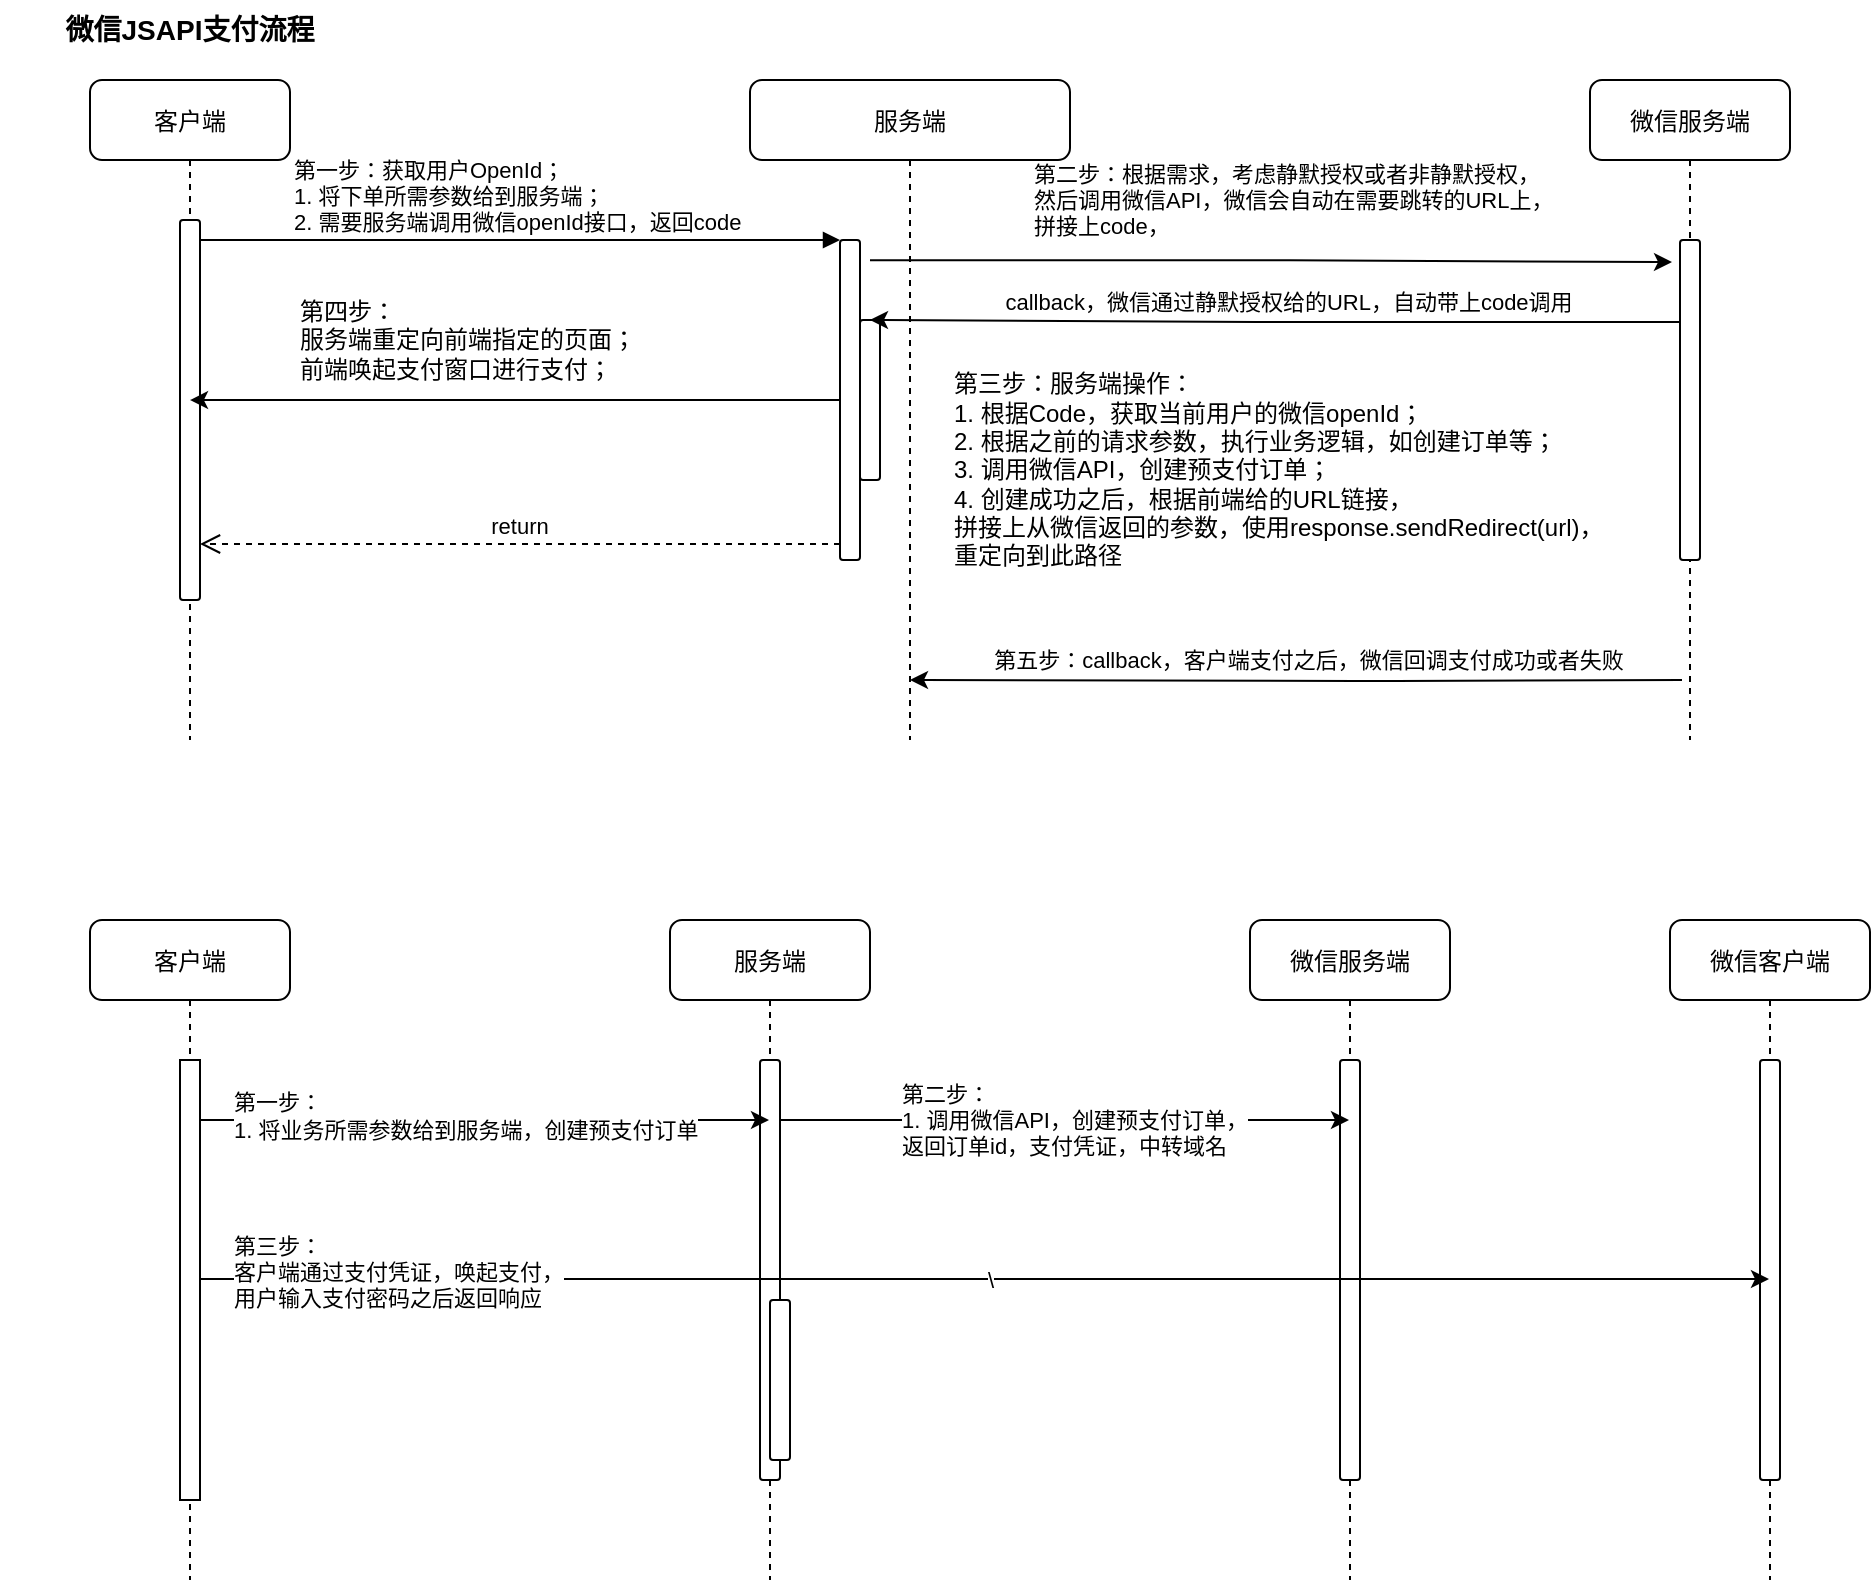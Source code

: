 <mxfile version="20.8.16" type="github">
  <diagram id="kgpKYQtTHZ0yAKxKKP6v" name="Page-1">
    <mxGraphModel dx="1434" dy="764" grid="1" gridSize="10" guides="1" tooltips="1" connect="1" arrows="1" fold="1" page="1" pageScale="1" pageWidth="850" pageHeight="1100" math="0" shadow="0">
      <root>
        <mxCell id="0" />
        <mxCell id="1" parent="0" />
        <mxCell id="3nuBFxr9cyL0pnOWT2aG-1" value="客户端" style="shape=umlLifeline;perimeter=lifelinePerimeter;container=1;collapsible=0;recursiveResize=0;rounded=1;shadow=0;strokeWidth=1;labelBackgroundColor=none;" parent="1" vertex="1">
          <mxGeometry x="70" y="70" width="100" height="330" as="geometry" />
        </mxCell>
        <mxCell id="3nuBFxr9cyL0pnOWT2aG-2" value="" style="points=[];perimeter=orthogonalPerimeter;rounded=1;shadow=0;strokeWidth=1;labelBackgroundColor=none;" parent="3nuBFxr9cyL0pnOWT2aG-1" vertex="1">
          <mxGeometry x="45" y="70" width="10" height="190" as="geometry" />
        </mxCell>
        <mxCell id="3nuBFxr9cyL0pnOWT2aG-5" value="服务端" style="shape=umlLifeline;perimeter=lifelinePerimeter;container=1;collapsible=0;recursiveResize=0;rounded=1;shadow=0;strokeWidth=1;labelBackgroundColor=none;" parent="1" vertex="1">
          <mxGeometry x="400" y="70" width="160" height="330" as="geometry" />
        </mxCell>
        <mxCell id="3nuBFxr9cyL0pnOWT2aG-6" value="" style="points=[];perimeter=orthogonalPerimeter;rounded=1;shadow=0;strokeWidth=1;labelBackgroundColor=none;" parent="3nuBFxr9cyL0pnOWT2aG-5" vertex="1">
          <mxGeometry x="45" y="80" width="10" height="160" as="geometry" />
        </mxCell>
        <mxCell id="ObNGvsx8ZHt5MPZp7QAw-8" value="" style="points=[];perimeter=orthogonalPerimeter;rounded=1;shadow=0;strokeWidth=1;labelBackgroundColor=none;" parent="3nuBFxr9cyL0pnOWT2aG-5" vertex="1">
          <mxGeometry x="55" y="120" width="10" height="80" as="geometry" />
        </mxCell>
        <mxCell id="ObNGvsx8ZHt5MPZp7QAw-6" style="edgeStyle=orthogonalEdgeStyle;rounded=1;orthogonalLoop=1;jettySize=auto;html=1;exitX=0.1;exitY=0.25;exitDx=0;exitDy=0;exitPerimeter=0;entryX=0.5;entryY=0.909;entryDx=0;entryDy=0;entryPerimeter=0;labelBackgroundColor=none;fontColor=default;" parent="3nuBFxr9cyL0pnOWT2aG-5" target="3nuBFxr9cyL0pnOWT2aG-5" edge="1">
          <mxGeometry relative="1" as="geometry">
            <mxPoint x="466" y="300" as="sourcePoint" />
            <mxPoint x="65" y="300" as="targetPoint" />
          </mxGeometry>
        </mxCell>
        <mxCell id="ObNGvsx8ZHt5MPZp7QAw-7" value="第五步：callback，客户端支付之后，微信回调支付成功或者失败" style="edgeLabel;html=1;align=center;verticalAlign=middle;resizable=0;points=[];rounded=1;labelBackgroundColor=none;" parent="ObNGvsx8ZHt5MPZp7QAw-6" vertex="1" connectable="0">
          <mxGeometry x="-0.115" relative="1" as="geometry">
            <mxPoint x="-17" y="-10" as="offset" />
          </mxGeometry>
        </mxCell>
        <mxCell id="3nuBFxr9cyL0pnOWT2aG-7" value="return" style="verticalAlign=bottom;endArrow=open;dashed=1;endSize=8;exitX=0;exitY=0.95;shadow=0;strokeWidth=1;rounded=1;labelBackgroundColor=none;fontColor=default;" parent="1" source="3nuBFxr9cyL0pnOWT2aG-6" target="3nuBFxr9cyL0pnOWT2aG-2" edge="1">
          <mxGeometry relative="1" as="geometry">
            <mxPoint x="275" y="236" as="targetPoint" />
          </mxGeometry>
        </mxCell>
        <mxCell id="3nuBFxr9cyL0pnOWT2aG-8" value="第一步：获取用户OpenId；&#xa;1. 将下单所需参数给到服务端；&#xa;2. 需要服务端调用微信openId接口，返回code" style="verticalAlign=bottom;endArrow=block;entryX=0;entryY=0;shadow=0;strokeWidth=1;align=left;labelBackgroundColor=none;rounded=1;fontColor=default;" parent="1" source="3nuBFxr9cyL0pnOWT2aG-2" target="3nuBFxr9cyL0pnOWT2aG-6" edge="1">
          <mxGeometry x="-0.719" relative="1" as="geometry">
            <mxPoint x="275" y="160" as="sourcePoint" />
            <mxPoint as="offset" />
          </mxGeometry>
        </mxCell>
        <mxCell id="ObNGvsx8ZHt5MPZp7QAw-1" value="微信服务端" style="shape=umlLifeline;perimeter=lifelinePerimeter;container=1;collapsible=0;recursiveResize=0;rounded=1;shadow=0;strokeWidth=1;labelBackgroundColor=none;" parent="1" vertex="1">
          <mxGeometry x="820" y="70" width="100" height="330" as="geometry" />
        </mxCell>
        <mxCell id="ObNGvsx8ZHt5MPZp7QAw-2" value="" style="points=[];perimeter=orthogonalPerimeter;rounded=1;shadow=0;strokeWidth=1;labelBackgroundColor=none;" parent="ObNGvsx8ZHt5MPZp7QAw-1" vertex="1">
          <mxGeometry x="45" y="80" width="10" height="160" as="geometry" />
        </mxCell>
        <mxCell id="ObNGvsx8ZHt5MPZp7QAw-4" style="edgeStyle=orthogonalEdgeStyle;rounded=1;orthogonalLoop=1;jettySize=auto;html=1;exitX=1.5;exitY=0.063;exitDx=0;exitDy=0;exitPerimeter=0;entryX=-0.4;entryY=0.069;entryDx=0;entryDy=0;entryPerimeter=0;labelBackgroundColor=none;fontColor=default;" parent="1" source="3nuBFxr9cyL0pnOWT2aG-6" target="ObNGvsx8ZHt5MPZp7QAw-2" edge="1">
          <mxGeometry relative="1" as="geometry">
            <mxPoint x="500" y="220" as="sourcePoint" />
          </mxGeometry>
        </mxCell>
        <mxCell id="ObNGvsx8ZHt5MPZp7QAw-5" value="第二步：根据需求，考虑静默授权或者非静默授权，&lt;br&gt;然后调用微信API，微信会自动在需要跳转的URL上，&lt;br&gt;拼接上code，" style="edgeLabel;html=1;align=left;verticalAlign=middle;resizable=0;points=[];labelBackgroundColor=none;rounded=1;" parent="ObNGvsx8ZHt5MPZp7QAw-4" vertex="1" connectable="0">
          <mxGeometry x="-0.866" relative="1" as="geometry">
            <mxPoint x="53" y="-30" as="offset" />
          </mxGeometry>
        </mxCell>
        <mxCell id="ObNGvsx8ZHt5MPZp7QAw-15" value="微信JSAPI支付流程" style="text;html=1;strokeColor=none;fillColor=none;align=center;verticalAlign=middle;whiteSpace=wrap;rounded=1;fontStyle=1;fontSize=14;labelBackgroundColor=none;" parent="1" vertex="1">
          <mxGeometry x="25" y="30" width="190" height="30" as="geometry" />
        </mxCell>
        <mxCell id="ObNGvsx8ZHt5MPZp7QAw-16" style="edgeStyle=orthogonalEdgeStyle;rounded=1;orthogonalLoop=1;jettySize=auto;html=1;entryX=0.5;entryY=0.474;entryDx=0;entryDy=0;entryPerimeter=0;labelBackgroundColor=none;fontSize=14;fontColor=default;" parent="1" source="3nuBFxr9cyL0pnOWT2aG-6" target="3nuBFxr9cyL0pnOWT2aG-2" edge="1">
          <mxGeometry relative="1" as="geometry" />
        </mxCell>
        <mxCell id="ObNGvsx8ZHt5MPZp7QAw-17" value="第四步：&lt;br&gt;服务端重定向前端指定的页面；&lt;br style=&quot;font-size: 12px;&quot;&gt;前端唤起支付窗口进行支付；" style="edgeLabel;html=1;align=left;verticalAlign=middle;resizable=0;points=[];fontSize=12;rounded=1;labelBackgroundColor=none;" parent="ObNGvsx8ZHt5MPZp7QAw-16" vertex="1" connectable="0">
          <mxGeometry x="0.099" y="-1" relative="1" as="geometry">
            <mxPoint x="-94" y="-29" as="offset" />
          </mxGeometry>
        </mxCell>
        <mxCell id="ObNGvsx8ZHt5MPZp7QAw-18" style="edgeStyle=orthogonalEdgeStyle;rounded=1;orthogonalLoop=1;jettySize=auto;html=1;entryX=0.5;entryY=0.909;entryDx=0;entryDy=0;entryPerimeter=0;exitX=0;exitY=0.256;exitDx=0;exitDy=0;exitPerimeter=0;labelBackgroundColor=none;fontColor=default;" parent="1" source="ObNGvsx8ZHt5MPZp7QAw-2" edge="1">
          <mxGeometry relative="1" as="geometry">
            <mxPoint x="860" y="190" as="sourcePoint" />
            <mxPoint x="460" y="190.0" as="targetPoint" />
          </mxGeometry>
        </mxCell>
        <mxCell id="ObNGvsx8ZHt5MPZp7QAw-19" value="callback，微信通过静默授权给的URL，自动带上code调用" style="edgeLabel;html=1;align=center;verticalAlign=middle;resizable=0;points=[];rounded=1;labelBackgroundColor=none;" parent="ObNGvsx8ZHt5MPZp7QAw-18" vertex="1" connectable="0">
          <mxGeometry x="-0.115" relative="1" as="geometry">
            <mxPoint x="-17" y="-10" as="offset" />
          </mxGeometry>
        </mxCell>
        <mxCell id="ObNGvsx8ZHt5MPZp7QAw-22" value="第三步：服务端操作：&lt;br style=&quot;border-color: var(--border-color);&quot;&gt;&lt;span style=&quot;&quot;&gt;1. 根据Code，获取当前用户的微信openId；&lt;/span&gt;&lt;br style=&quot;border-color: var(--border-color);&quot;&gt;&lt;span style=&quot;&quot;&gt;2. 根据之前的请求参数，执行业务逻辑，如创建订单等；&lt;/span&gt;&lt;br style=&quot;border-color: var(--border-color);&quot;&gt;&lt;span style=&quot;&quot;&gt;3. 调用微信API，创建预支付订单；&lt;/span&gt;&lt;br style=&quot;border-color: var(--border-color);&quot;&gt;&lt;span style=&quot;&quot;&gt;4. 创建成功之后，根据前端给的URL链接，&lt;/span&gt;&lt;br style=&quot;border-color: var(--border-color);&quot;&gt;&lt;span style=&quot;&quot;&gt;拼接上从微信返回的参数，使用response.sendRedirect(url)，&lt;/span&gt;&lt;br style=&quot;border-color: var(--border-color);&quot;&gt;&lt;span style=&quot;&quot;&gt;重定向到此路径&lt;/span&gt;" style="text;html=1;strokeColor=none;fillColor=none;align=left;verticalAlign=middle;whiteSpace=wrap;rounded=1;labelBackgroundColor=none;" parent="1" vertex="1">
          <mxGeometry x="500" y="210" width="340" height="110" as="geometry" />
        </mxCell>
        <mxCell id="jvdO0m-nVv5cFYctiuDo-1" value="客户端" style="shape=umlLifeline;perimeter=lifelinePerimeter;container=1;collapsible=0;recursiveResize=0;rounded=1;shadow=0;strokeWidth=1;labelBackgroundColor=none;" vertex="1" parent="1">
          <mxGeometry x="70" y="490" width="100" height="330" as="geometry" />
        </mxCell>
        <mxCell id="jvdO0m-nVv5cFYctiuDo-2" value="" style="points=[];perimeter=orthogonalPerimeter;rounded=1;shadow=0;strokeWidth=1;labelBackgroundColor=none;arcSize=0;" vertex="1" parent="jvdO0m-nVv5cFYctiuDo-1">
          <mxGeometry x="45" y="70" width="10" height="220" as="geometry" />
        </mxCell>
        <mxCell id="jvdO0m-nVv5cFYctiuDo-4" value="服务端" style="shape=umlLifeline;perimeter=lifelinePerimeter;container=1;collapsible=0;recursiveResize=0;rounded=1;shadow=0;strokeWidth=1;labelBackgroundColor=none;" vertex="1" parent="1">
          <mxGeometry x="360" y="490" width="100" height="330" as="geometry" />
        </mxCell>
        <mxCell id="jvdO0m-nVv5cFYctiuDo-5" value="" style="points=[];perimeter=orthogonalPerimeter;rounded=1;shadow=0;strokeWidth=1;labelBackgroundColor=none;" vertex="1" parent="jvdO0m-nVv5cFYctiuDo-4">
          <mxGeometry x="45" y="70" width="10" height="210" as="geometry" />
        </mxCell>
        <mxCell id="jvdO0m-nVv5cFYctiuDo-20" value="" style="points=[];perimeter=orthogonalPerimeter;rounded=1;shadow=0;strokeWidth=1;labelBackgroundColor=none;" vertex="1" parent="jvdO0m-nVv5cFYctiuDo-4">
          <mxGeometry x="50" y="190" width="10" height="80" as="geometry" />
        </mxCell>
        <mxCell id="jvdO0m-nVv5cFYctiuDo-7" value="微信服务端" style="shape=umlLifeline;perimeter=lifelinePerimeter;container=1;collapsible=0;recursiveResize=0;rounded=1;shadow=0;strokeWidth=1;labelBackgroundColor=none;" vertex="1" parent="1">
          <mxGeometry x="650" y="490" width="100" height="330" as="geometry" />
        </mxCell>
        <mxCell id="jvdO0m-nVv5cFYctiuDo-8" value="" style="points=[];perimeter=orthogonalPerimeter;rounded=1;shadow=0;strokeWidth=1;labelBackgroundColor=none;" vertex="1" parent="jvdO0m-nVv5cFYctiuDo-7">
          <mxGeometry x="45" y="70" width="10" height="210" as="geometry" />
        </mxCell>
        <mxCell id="jvdO0m-nVv5cFYctiuDo-10" style="edgeStyle=orthogonalEdgeStyle;rounded=0;orthogonalLoop=1;jettySize=auto;html=1;" edge="1" parent="1" source="jvdO0m-nVv5cFYctiuDo-2" target="jvdO0m-nVv5cFYctiuDo-4">
          <mxGeometry relative="1" as="geometry">
            <Array as="points">
              <mxPoint x="300" y="590" />
              <mxPoint x="300" y="590" />
            </Array>
          </mxGeometry>
        </mxCell>
        <mxCell id="jvdO0m-nVv5cFYctiuDo-13" value="第一步：&lt;br&gt;1. 将业务所需参数给到服务端，创建预支付订单" style="edgeLabel;html=1;align=left;verticalAlign=middle;resizable=0;points=[];" vertex="1" connectable="0" parent="jvdO0m-nVv5cFYctiuDo-10">
          <mxGeometry x="-0.663" y="2" relative="1" as="geometry">
            <mxPoint x="-33" as="offset" />
          </mxGeometry>
        </mxCell>
        <mxCell id="jvdO0m-nVv5cFYctiuDo-14" style="edgeStyle=orthogonalEdgeStyle;rounded=0;orthogonalLoop=1;jettySize=auto;html=1;" edge="1" parent="1" source="jvdO0m-nVv5cFYctiuDo-5" target="jvdO0m-nVv5cFYctiuDo-7">
          <mxGeometry relative="1" as="geometry">
            <Array as="points">
              <mxPoint x="600" y="590" />
              <mxPoint x="600" y="590" />
            </Array>
          </mxGeometry>
        </mxCell>
        <mxCell id="jvdO0m-nVv5cFYctiuDo-15" value="第二步：&lt;br&gt;1. 调用微信API，创建预支付订单，&lt;br&gt;返回订单id，支付凭证，中转域名" style="edgeLabel;html=1;align=left;verticalAlign=middle;resizable=0;points=[];" vertex="1" connectable="0" parent="jvdO0m-nVv5cFYctiuDo-14">
          <mxGeometry x="-0.667" y="-1" relative="1" as="geometry">
            <mxPoint x="11" y="-1" as="offset" />
          </mxGeometry>
        </mxCell>
        <mxCell id="jvdO0m-nVv5cFYctiuDo-25" value="微信客户端" style="shape=umlLifeline;perimeter=lifelinePerimeter;container=1;collapsible=0;recursiveResize=0;rounded=1;shadow=0;strokeWidth=1;labelBackgroundColor=none;" vertex="1" parent="1">
          <mxGeometry x="860" y="490" width="100" height="330" as="geometry" />
        </mxCell>
        <mxCell id="jvdO0m-nVv5cFYctiuDo-26" value="" style="points=[];perimeter=orthogonalPerimeter;rounded=1;shadow=0;strokeWidth=1;labelBackgroundColor=none;" vertex="1" parent="jvdO0m-nVv5cFYctiuDo-25">
          <mxGeometry x="45" y="70" width="10" height="210" as="geometry" />
        </mxCell>
        <mxCell id="jvdO0m-nVv5cFYctiuDo-27" value="\" style="edgeStyle=orthogonalEdgeStyle;rounded=0;orthogonalLoop=1;jettySize=auto;html=1;align=left;" edge="1" parent="1">
          <mxGeometry relative="1" as="geometry">
            <mxPoint x="125" y="669.5" as="sourcePoint" />
            <mxPoint x="909.5" y="669.5" as="targetPoint" />
            <Array as="points">
              <mxPoint x="890" y="669.5" />
              <mxPoint x="890" y="669.5" />
            </Array>
          </mxGeometry>
        </mxCell>
        <mxCell id="jvdO0m-nVv5cFYctiuDo-28" value="第三步：&lt;br&gt;客户端通过支付凭证，唤起支付，&lt;br&gt;用户输入支付密码之后返回响应" style="edgeLabel;html=1;align=left;verticalAlign=middle;resizable=0;points=[];" vertex="1" connectable="0" parent="jvdO0m-nVv5cFYctiuDo-27">
          <mxGeometry x="-0.923" y="-1" relative="1" as="geometry">
            <mxPoint x="-15" y="-5" as="offset" />
          </mxGeometry>
        </mxCell>
      </root>
    </mxGraphModel>
  </diagram>
</mxfile>
